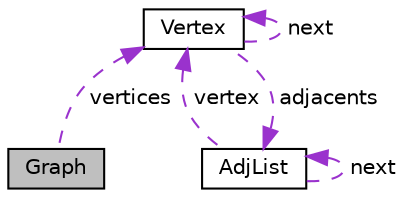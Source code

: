 digraph "Graph"
{
 // LATEX_PDF_SIZE
  edge [fontname="Helvetica",fontsize="10",labelfontname="Helvetica",labelfontsize="10"];
  node [fontname="Helvetica",fontsize="10",shape=record];
  Node1 [label="Graph",height=0.2,width=0.4,color="black", fillcolor="grey75", style="filled", fontcolor="black",tooltip=" "];
  Node2 -> Node1 [dir="back",color="darkorchid3",fontsize="10",style="dashed",label=" vertices" ,fontname="Helvetica"];
  Node2 [label="Vertex",height=0.2,width=0.4,color="black", fillcolor="white", style="filled",URL="$structVertex.html",tooltip=" "];
  Node2 -> Node2 [dir="back",color="darkorchid3",fontsize="10",style="dashed",label=" next" ,fontname="Helvetica"];
  Node3 -> Node2 [dir="back",color="darkorchid3",fontsize="10",style="dashed",label=" adjacents" ,fontname="Helvetica"];
  Node3 [label="AdjList",height=0.2,width=0.4,color="black", fillcolor="white", style="filled",URL="$structAdjList.html",tooltip=" "];
  Node2 -> Node3 [dir="back",color="darkorchid3",fontsize="10",style="dashed",label=" vertex" ,fontname="Helvetica"];
  Node3 -> Node3 [dir="back",color="darkorchid3",fontsize="10",style="dashed",label=" next" ,fontname="Helvetica"];
}
